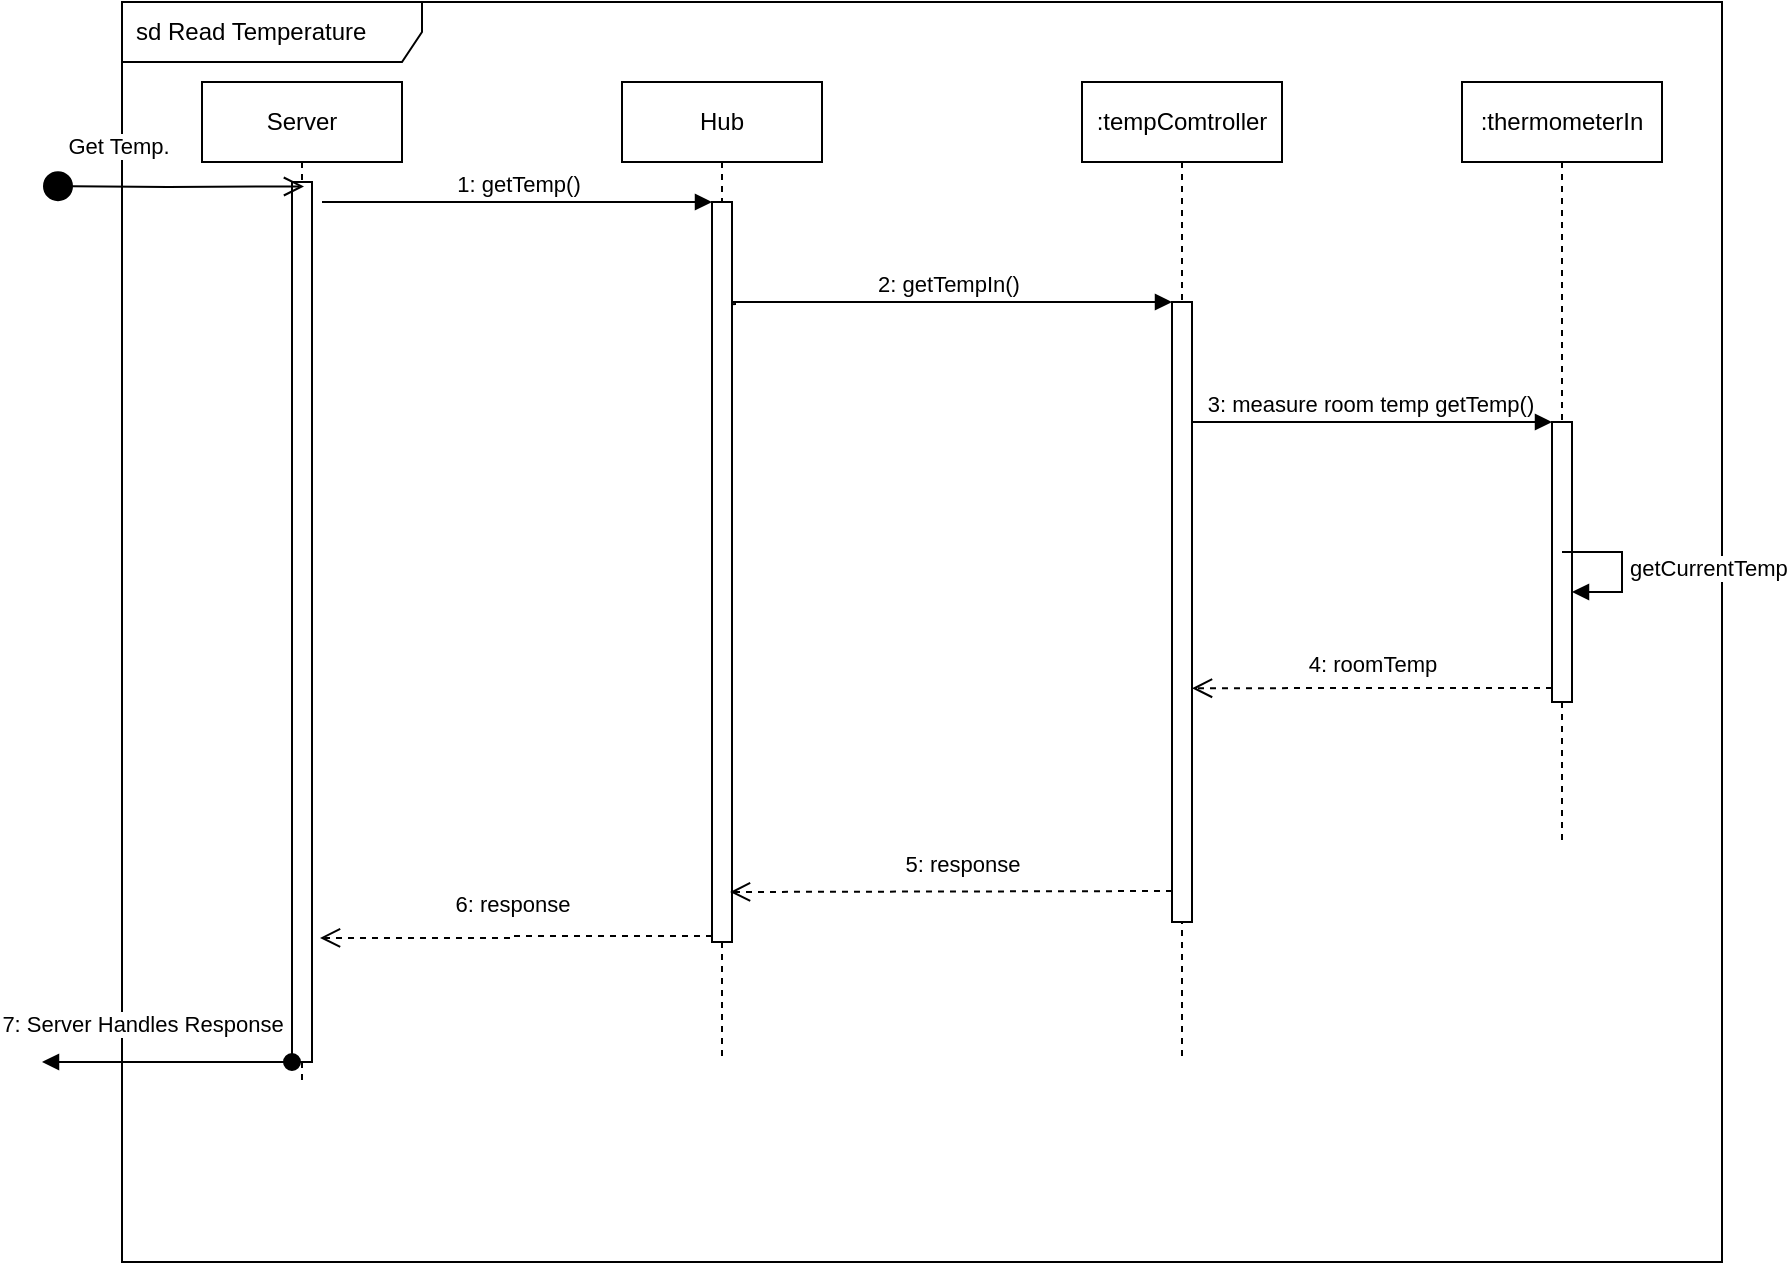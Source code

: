 <mxfile version="15.4.0" type="device"><diagram id="kgpKYQtTHZ0yAKxKKP6v" name="Page-1"><mxGraphModel dx="1936" dy="966" grid="1" gridSize="10" guides="1" tooltips="1" connect="1" arrows="1" fold="1" page="1" pageScale="1" pageWidth="850" pageHeight="1100" math="0" shadow="0"><root><mxCell id="0"/><mxCell id="1" parent="0"/><mxCell id="Btkc18degVzmm6ys6_Sz-2" value="sd Read Temperature" style="shape=umlFrame;whiteSpace=wrap;html=1;width=150;height=30;boundedLbl=1;verticalAlign=middle;align=left;spacingLeft=5;" parent="1" vertex="1"><mxGeometry x="50" y="430" width="800" height="630" as="geometry"/></mxCell><mxCell id="Btkc18degVzmm6ys6_Sz-3" value="Server" style="shape=umlLifeline;perimeter=lifelinePerimeter;whiteSpace=wrap;html=1;container=1;collapsible=0;recursiveResize=0;outlineConnect=0;" parent="1" vertex="1"><mxGeometry x="90" y="470" width="100" height="500" as="geometry"/></mxCell><mxCell id="3nuBFxr9cyL0pnOWT2aG-2" value="" style="points=[];perimeter=orthogonalPerimeter;rounded=0;shadow=0;strokeWidth=1;" parent="Btkc18degVzmm6ys6_Sz-3" vertex="1"><mxGeometry x="45" y="50" width="10" height="440" as="geometry"/></mxCell><mxCell id="Btkc18degVzmm6ys6_Sz-6" value="1: getTemp()" style="html=1;verticalAlign=bottom;endArrow=block;rounded=0;edgeStyle=orthogonalEdgeStyle;" parent="Btkc18degVzmm6ys6_Sz-3" target="Btkc18degVzmm6ys6_Sz-7" edge="1"><mxGeometry width="80" relative="1" as="geometry"><mxPoint x="60" y="60" as="sourcePoint"/><mxPoint x="140" y="50" as="targetPoint"/><Array as="points"><mxPoint x="60" y="60"/></Array></mxGeometry></mxCell><mxCell id="Btkc18degVzmm6ys6_Sz-4" value="Get Temp." style="html=1;verticalAlign=bottom;startArrow=circle;startFill=1;endArrow=open;startSize=6;endSize=8;rounded=0;edgeStyle=orthogonalEdgeStyle;entryX=0.6;entryY=0.005;entryDx=0;entryDy=0;entryPerimeter=0;" parent="1" target="3nuBFxr9cyL0pnOWT2aG-2" edge="1"><mxGeometry x="-0.39" y="12" width="80" relative="1" as="geometry"><mxPoint x="10" y="522" as="sourcePoint"/><mxPoint x="110" y="520" as="targetPoint"/><mxPoint x="-2" y="1" as="offset"/></mxGeometry></mxCell><mxCell id="Btkc18degVzmm6ys6_Sz-5" value="Hub" style="shape=umlLifeline;perimeter=lifelinePerimeter;whiteSpace=wrap;html=1;container=1;collapsible=0;recursiveResize=0;outlineConnect=0;" parent="1" vertex="1"><mxGeometry x="300" y="470" width="100" height="490" as="geometry"/></mxCell><mxCell id="Btkc18degVzmm6ys6_Sz-7" value="" style="html=1;points=[];perimeter=orthogonalPerimeter;" parent="Btkc18degVzmm6ys6_Sz-5" vertex="1"><mxGeometry x="45" y="60" width="10" height="370" as="geometry"/></mxCell><mxCell id="Btkc18degVzmm6ys6_Sz-8" value=":tempComtroller" style="shape=umlLifeline;perimeter=lifelinePerimeter;whiteSpace=wrap;html=1;container=1;collapsible=0;recursiveResize=0;outlineConnect=0;" parent="1" vertex="1"><mxGeometry x="530" y="470" width="100" height="490" as="geometry"/></mxCell><mxCell id="Btkc18degVzmm6ys6_Sz-10" value="" style="html=1;points=[];perimeter=orthogonalPerimeter;" parent="Btkc18degVzmm6ys6_Sz-8" vertex="1"><mxGeometry x="45" y="110" width="10" height="310" as="geometry"/></mxCell><mxCell id="Btkc18degVzmm6ys6_Sz-11" value="2: getTempIn()" style="html=1;verticalAlign=bottom;endArrow=block;entryX=0;entryY=0;rounded=0;edgeStyle=orthogonalEdgeStyle;exitX=1.2;exitY=0.138;exitDx=0;exitDy=0;exitPerimeter=0;" parent="1" source="Btkc18degVzmm6ys6_Sz-7" target="Btkc18degVzmm6ys6_Sz-10" edge="1"><mxGeometry relative="1" as="geometry"><mxPoint x="510" y="585" as="sourcePoint"/><Array as="points"><mxPoint x="355" y="581"/><mxPoint x="355" y="580"/></Array></mxGeometry></mxCell><mxCell id="Btkc18degVzmm6ys6_Sz-12" value="5: response" style="html=1;verticalAlign=bottom;endArrow=open;dashed=1;endSize=8;exitX=0;exitY=0.95;rounded=0;edgeStyle=orthogonalEdgeStyle;" parent="1" source="Btkc18degVzmm6ys6_Sz-10" edge="1"><mxGeometry x="-0.05" y="-5" relative="1" as="geometry"><mxPoint x="354" y="875" as="targetPoint"/><Array as="points"><mxPoint x="354" y="875"/></Array><mxPoint as="offset"/></mxGeometry></mxCell><mxCell id="Btkc18degVzmm6ys6_Sz-16" value="6: response" style="html=1;verticalAlign=bottom;endArrow=open;dashed=1;endSize=8;rounded=0;edgeStyle=orthogonalEdgeStyle;exitX=0;exitY=0.992;exitDx=0;exitDy=0;exitPerimeter=0;entryX=1.4;entryY=0.859;entryDx=0;entryDy=0;entryPerimeter=0;" parent="1" source="Btkc18degVzmm6ys6_Sz-7" target="3nuBFxr9cyL0pnOWT2aG-2" edge="1"><mxGeometry x="0.015" y="-7" relative="1" as="geometry"><mxPoint x="460" y="730" as="sourcePoint"/><mxPoint x="380" y="730" as="targetPoint"/><mxPoint x="7" y="-7" as="offset"/></mxGeometry></mxCell><mxCell id="Btkc18degVzmm6ys6_Sz-17" value="7: Server Handles Response" style="html=1;verticalAlign=bottom;startArrow=oval;startFill=1;endArrow=block;startSize=8;rounded=0;edgeStyle=orthogonalEdgeStyle;exitX=0;exitY=1;exitDx=0;exitDy=0;exitPerimeter=0;" parent="1" source="3nuBFxr9cyL0pnOWT2aG-2" edge="1"><mxGeometry x="0.2" y="-10" width="60" relative="1" as="geometry"><mxPoint x="390" y="730" as="sourcePoint"/><mxPoint x="10" y="960" as="targetPoint"/><Array as="points"><mxPoint x="120" y="960"/><mxPoint x="120" y="960"/></Array><mxPoint as="offset"/></mxGeometry></mxCell><mxCell id="tR5YimrAvhii5OHPSVZr-1" value=":thermometerIn" style="shape=umlLifeline;perimeter=lifelinePerimeter;whiteSpace=wrap;html=1;container=1;collapsible=0;recursiveResize=0;outlineConnect=0;" parent="1" vertex="1"><mxGeometry x="720" y="470" width="100" height="380" as="geometry"/></mxCell><mxCell id="tR5YimrAvhii5OHPSVZr-2" value="" style="html=1;points=[];perimeter=orthogonalPerimeter;" parent="tR5YimrAvhii5OHPSVZr-1" vertex="1"><mxGeometry x="45" y="170" width="10" height="140" as="geometry"/></mxCell><mxCell id="tR5YimrAvhii5OHPSVZr-4" value="4: roomTemp" style="html=1;verticalAlign=bottom;endArrow=open;dashed=1;endSize=8;exitX=0;exitY=0.95;rounded=0;edgeStyle=orthogonalEdgeStyle;entryX=1;entryY=0.623;entryDx=0;entryDy=0;entryPerimeter=0;" parent="1" source="tR5YimrAvhii5OHPSVZr-2" target="Btkc18degVzmm6ys6_Sz-10" edge="1"><mxGeometry x="-0.001" y="-3" relative="1" as="geometry"><mxPoint x="700" y="716" as="targetPoint"/><mxPoint as="offset"/></mxGeometry></mxCell><mxCell id="tR5YimrAvhii5OHPSVZr-3" value="3: measure room temp getTemp()" style="html=1;verticalAlign=bottom;endArrow=block;entryX=0;entryY=0;rounded=0;edgeStyle=orthogonalEdgeStyle;exitX=1;exitY=0.187;exitDx=0;exitDy=0;exitPerimeter=0;" parent="1" source="Btkc18degVzmm6ys6_Sz-10" target="tR5YimrAvhii5OHPSVZr-2" edge="1"><mxGeometry relative="1" as="geometry"><mxPoint x="700" y="640" as="sourcePoint"/><Array as="points"><mxPoint x="585" y="640"/></Array></mxGeometry></mxCell><mxCell id="mYC6osoLenXaGLODnltN-1" value="getCurrentTemp" style="edgeStyle=orthogonalEdgeStyle;html=1;align=left;spacingLeft=2;endArrow=block;rounded=0;entryX=1;entryY=0;" edge="1" parent="1"><mxGeometry relative="1" as="geometry"><mxPoint x="770" y="705" as="sourcePoint"/><Array as="points"><mxPoint x="800" y="705"/><mxPoint x="800" y="725"/></Array><mxPoint x="775" y="725" as="targetPoint"/></mxGeometry></mxCell></root></mxGraphModel></diagram></mxfile>